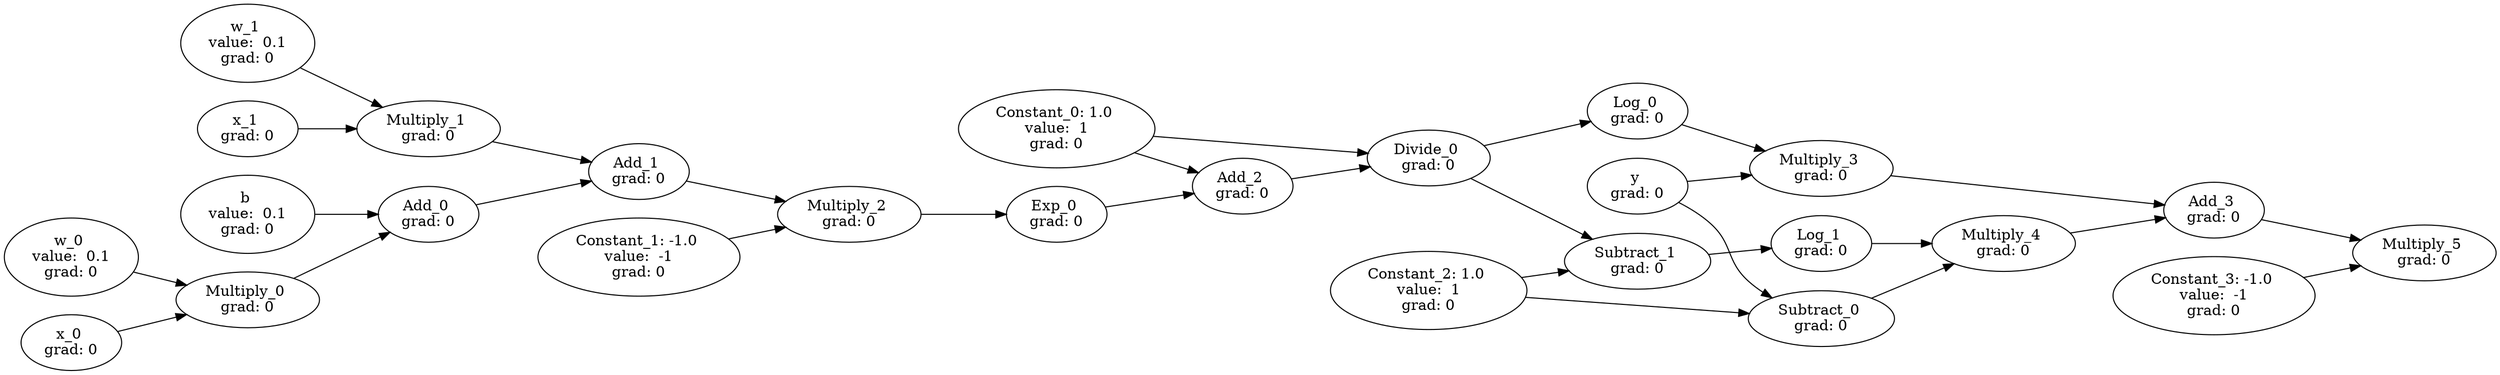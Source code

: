 digraph scalarflow {
rankdir="LR"
b [label="b \nvalue:  0.1\ngrad: 0"]
w_0 [label="w_0 \nvalue:  0.1\ngrad: 0"]
x_0 [label="x_0 \ngrad: 0"]
Multiply_0 [label="Multiply_0 \ngrad: 0"]
w_1 [label="w_1 \nvalue:  0.1\ngrad: 0"]
x_1 [label="x_1 \ngrad: 0"]
Multiply_1 [label="Multiply_1 \ngrad: 0"]
Add_0 [label="Add_0 \ngrad: 0"]
Add_1 [label="Add_1 \ngrad: 0"]
Constant_0 [label="Constant_0: 1.0 \nvalue:  1\ngrad: 0"]
Constant_1 [label="Constant_1: -1.0 \nvalue:  -1\ngrad: 0"]
Multiply_2 [label="Multiply_2 \ngrad: 0"]
Exp_0 [label="Exp_0 \ngrad: 0"]
Add_2 [label="Add_2 \ngrad: 0"]
Divide_0 [label="Divide_0 \ngrad: 0"]
y [label="y \ngrad: 0"]
Constant_2 [label="Constant_2: 1.0 \nvalue:  1\ngrad: 0"]
Log_0 [label="Log_0 \ngrad: 0"]
Multiply_3 [label="Multiply_3 \ngrad: 0"]
Subtract_0 [label="Subtract_0 \ngrad: 0"]
Subtract_1 [label="Subtract_1 \ngrad: 0"]
Log_1 [label="Log_1 \ngrad: 0"]
Multiply_4 [label="Multiply_4 \ngrad: 0"]
Add_3 [label="Add_3 \ngrad: 0"]
Constant_3 [label="Constant_3: -1.0 \nvalue:  -1\ngrad: 0"]
Multiply_5 [label="Multiply_5 \ngrad: 0"]
   b -> Add_0
   w_0 -> Multiply_0
   x_0 -> Multiply_0
   Multiply_0 -> Add_0
   w_1 -> Multiply_1
   x_1 -> Multiply_1
   Multiply_1 -> Add_1
   Add_0 -> Add_1
   Add_1 -> Multiply_2
   Constant_0 -> Add_2
   Constant_0 -> Divide_0
   Constant_1 -> Multiply_2
   Multiply_2 -> Exp_0
   Exp_0 -> Add_2
   Add_2 -> Divide_0
   Divide_0 -> Log_0
   Divide_0 -> Subtract_1
   y -> Multiply_3
   y -> Subtract_0
   Constant_2 -> Subtract_0
   Constant_2 -> Subtract_1
   Log_0 -> Multiply_3
   Multiply_3 -> Add_3
   Subtract_0 -> Multiply_4
   Subtract_1 -> Log_1
   Log_1 -> Multiply_4
   Multiply_4 -> Add_3
   Add_3 -> Multiply_5
   Constant_3 -> Multiply_5
}
